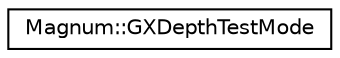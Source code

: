 digraph "圖形化之類別階層"
{
  edge [fontname="Helvetica",fontsize="10",labelfontname="Helvetica",labelfontsize="10"];
  node [fontname="Helvetica",fontsize="10",shape=record];
  rankdir="LR";
  Node1 [label="Magnum::GXDepthTestMode",height=0.2,width=0.4,color="black", fillcolor="white", style="filled",URL="$class_magnum_1_1_g_x_depth_test_mode.html"];
}
